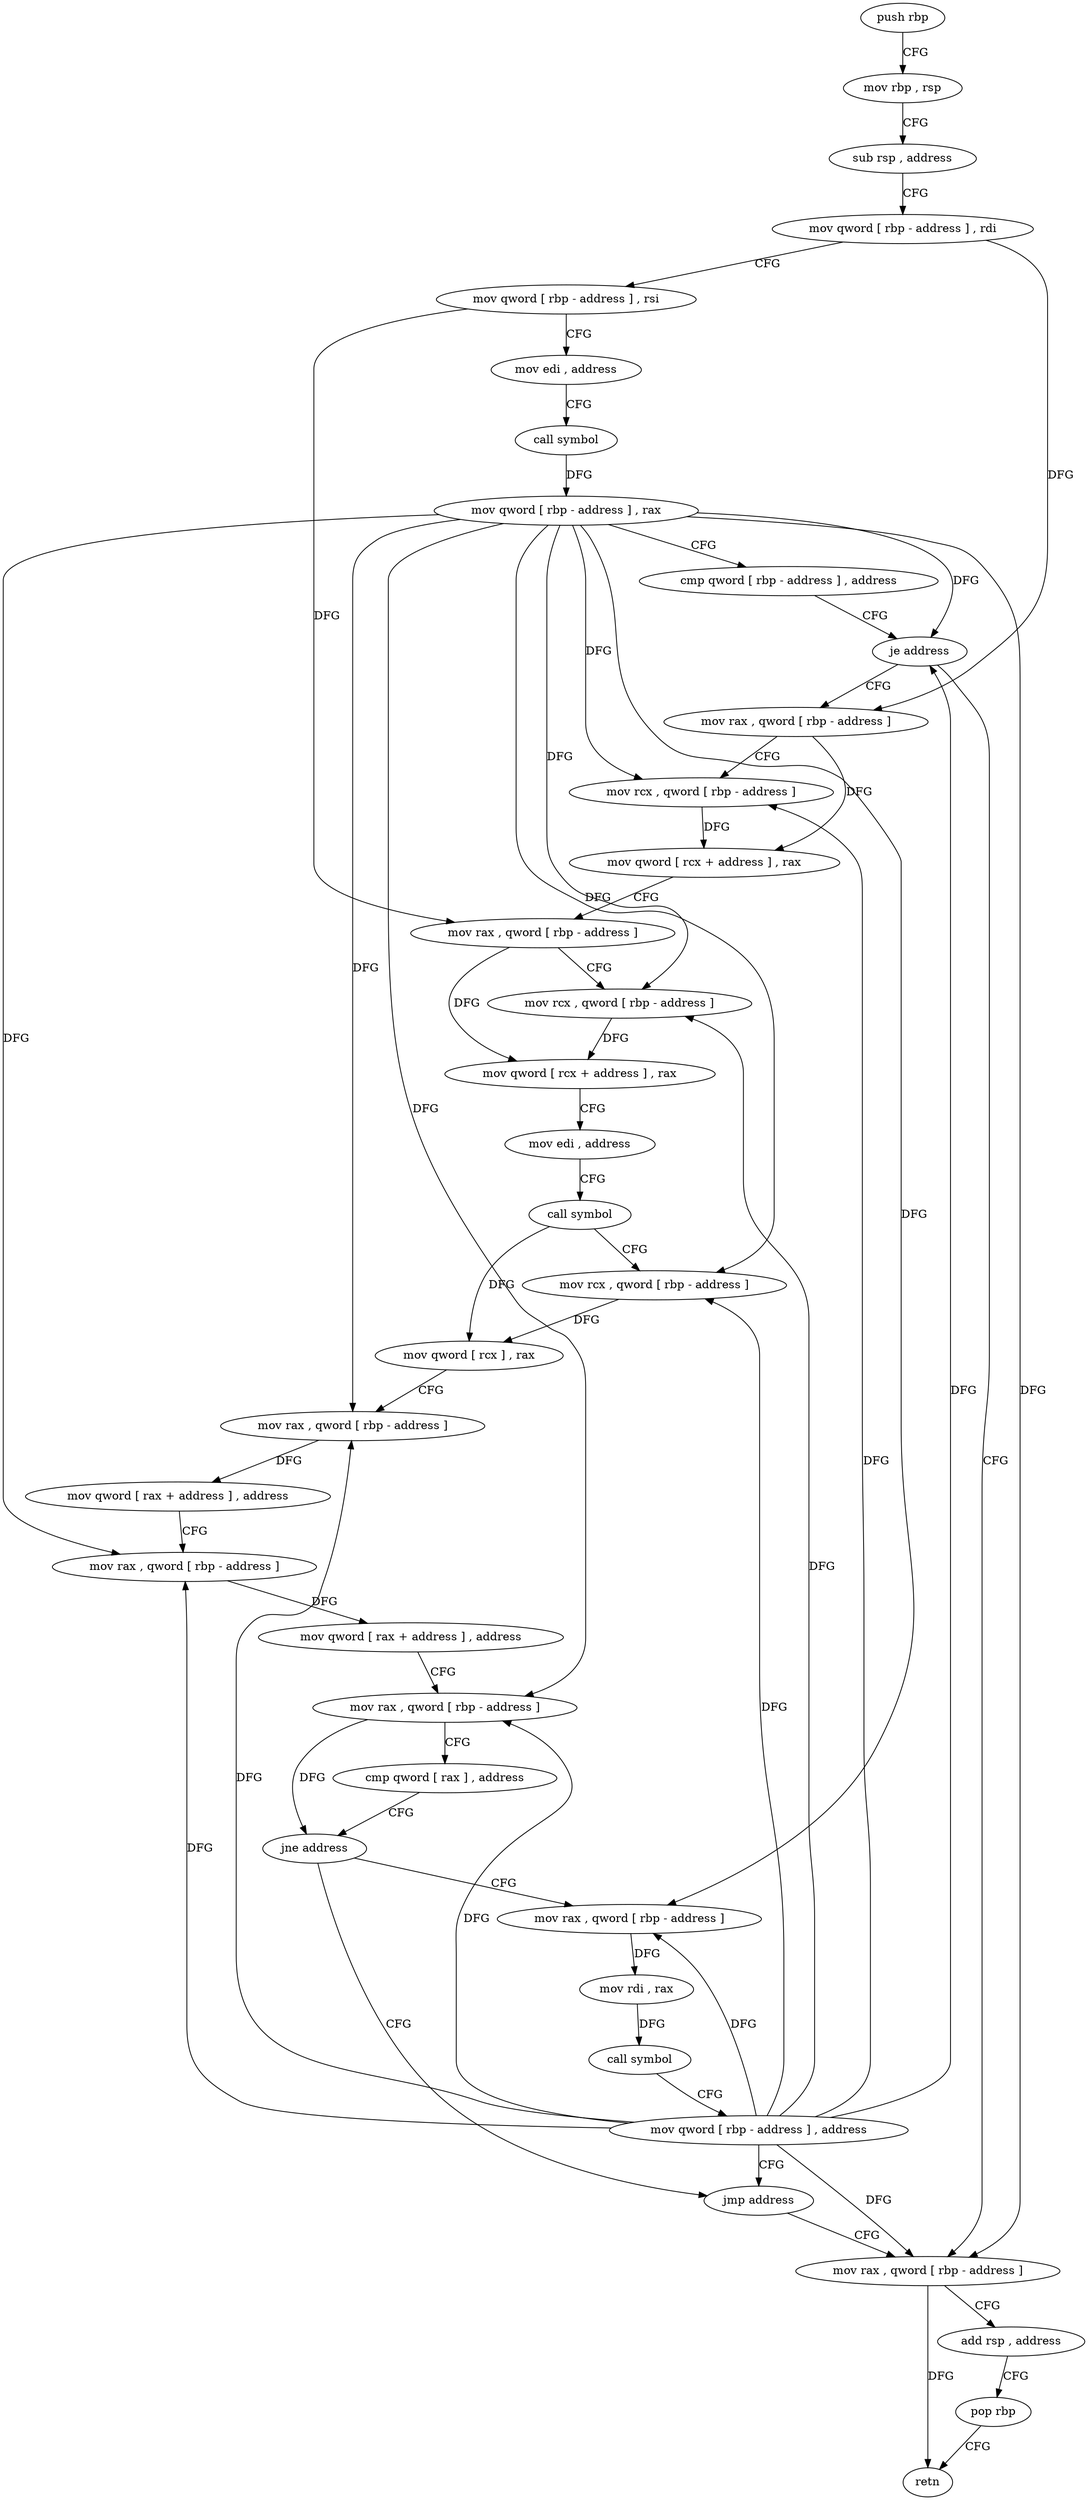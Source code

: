 digraph "func" {
"189104" [label = "push rbp" ]
"189105" [label = "mov rbp , rsp" ]
"189108" [label = "sub rsp , address" ]
"189112" [label = "mov qword [ rbp - address ] , rdi" ]
"189116" [label = "mov qword [ rbp - address ] , rsi" ]
"189120" [label = "mov edi , address" ]
"189125" [label = "call symbol" ]
"189130" [label = "mov qword [ rbp - address ] , rax" ]
"189134" [label = "cmp qword [ rbp - address ] , address" ]
"189139" [label = "je address" ]
"189249" [label = "mov rax , qword [ rbp - address ]" ]
"189145" [label = "mov rax , qword [ rbp - address ]" ]
"189253" [label = "add rsp , address" ]
"189257" [label = "pop rbp" ]
"189258" [label = "retn" ]
"189149" [label = "mov rcx , qword [ rbp - address ]" ]
"189153" [label = "mov qword [ rcx + address ] , rax" ]
"189157" [label = "mov rax , qword [ rbp - address ]" ]
"189161" [label = "mov rcx , qword [ rbp - address ]" ]
"189165" [label = "mov qword [ rcx + address ] , rax" ]
"189169" [label = "mov edi , address" ]
"189174" [label = "call symbol" ]
"189179" [label = "mov rcx , qword [ rbp - address ]" ]
"189183" [label = "mov qword [ rcx ] , rax" ]
"189186" [label = "mov rax , qword [ rbp - address ]" ]
"189190" [label = "mov qword [ rax + address ] , address" ]
"189198" [label = "mov rax , qword [ rbp - address ]" ]
"189202" [label = "mov qword [ rax + address ] , address" ]
"189210" [label = "mov rax , qword [ rbp - address ]" ]
"189214" [label = "cmp qword [ rax ] , address" ]
"189218" [label = "jne address" ]
"189244" [label = "jmp address" ]
"189224" [label = "mov rax , qword [ rbp - address ]" ]
"189228" [label = "mov rdi , rax" ]
"189231" [label = "call symbol" ]
"189236" [label = "mov qword [ rbp - address ] , address" ]
"189104" -> "189105" [ label = "CFG" ]
"189105" -> "189108" [ label = "CFG" ]
"189108" -> "189112" [ label = "CFG" ]
"189112" -> "189116" [ label = "CFG" ]
"189112" -> "189145" [ label = "DFG" ]
"189116" -> "189120" [ label = "CFG" ]
"189116" -> "189157" [ label = "DFG" ]
"189120" -> "189125" [ label = "CFG" ]
"189125" -> "189130" [ label = "DFG" ]
"189130" -> "189134" [ label = "CFG" ]
"189130" -> "189139" [ label = "DFG" ]
"189130" -> "189249" [ label = "DFG" ]
"189130" -> "189149" [ label = "DFG" ]
"189130" -> "189161" [ label = "DFG" ]
"189130" -> "189179" [ label = "DFG" ]
"189130" -> "189186" [ label = "DFG" ]
"189130" -> "189198" [ label = "DFG" ]
"189130" -> "189210" [ label = "DFG" ]
"189130" -> "189224" [ label = "DFG" ]
"189134" -> "189139" [ label = "CFG" ]
"189139" -> "189249" [ label = "CFG" ]
"189139" -> "189145" [ label = "CFG" ]
"189249" -> "189253" [ label = "CFG" ]
"189249" -> "189258" [ label = "DFG" ]
"189145" -> "189149" [ label = "CFG" ]
"189145" -> "189153" [ label = "DFG" ]
"189253" -> "189257" [ label = "CFG" ]
"189257" -> "189258" [ label = "CFG" ]
"189149" -> "189153" [ label = "DFG" ]
"189153" -> "189157" [ label = "CFG" ]
"189157" -> "189161" [ label = "CFG" ]
"189157" -> "189165" [ label = "DFG" ]
"189161" -> "189165" [ label = "DFG" ]
"189165" -> "189169" [ label = "CFG" ]
"189169" -> "189174" [ label = "CFG" ]
"189174" -> "189179" [ label = "CFG" ]
"189174" -> "189183" [ label = "DFG" ]
"189179" -> "189183" [ label = "DFG" ]
"189183" -> "189186" [ label = "CFG" ]
"189186" -> "189190" [ label = "DFG" ]
"189190" -> "189198" [ label = "CFG" ]
"189198" -> "189202" [ label = "DFG" ]
"189202" -> "189210" [ label = "CFG" ]
"189210" -> "189214" [ label = "CFG" ]
"189210" -> "189218" [ label = "DFG" ]
"189214" -> "189218" [ label = "CFG" ]
"189218" -> "189244" [ label = "CFG" ]
"189218" -> "189224" [ label = "CFG" ]
"189244" -> "189249" [ label = "CFG" ]
"189224" -> "189228" [ label = "DFG" ]
"189228" -> "189231" [ label = "DFG" ]
"189231" -> "189236" [ label = "CFG" ]
"189236" -> "189244" [ label = "CFG" ]
"189236" -> "189139" [ label = "DFG" ]
"189236" -> "189249" [ label = "DFG" ]
"189236" -> "189149" [ label = "DFG" ]
"189236" -> "189161" [ label = "DFG" ]
"189236" -> "189179" [ label = "DFG" ]
"189236" -> "189186" [ label = "DFG" ]
"189236" -> "189198" [ label = "DFG" ]
"189236" -> "189210" [ label = "DFG" ]
"189236" -> "189224" [ label = "DFG" ]
}
